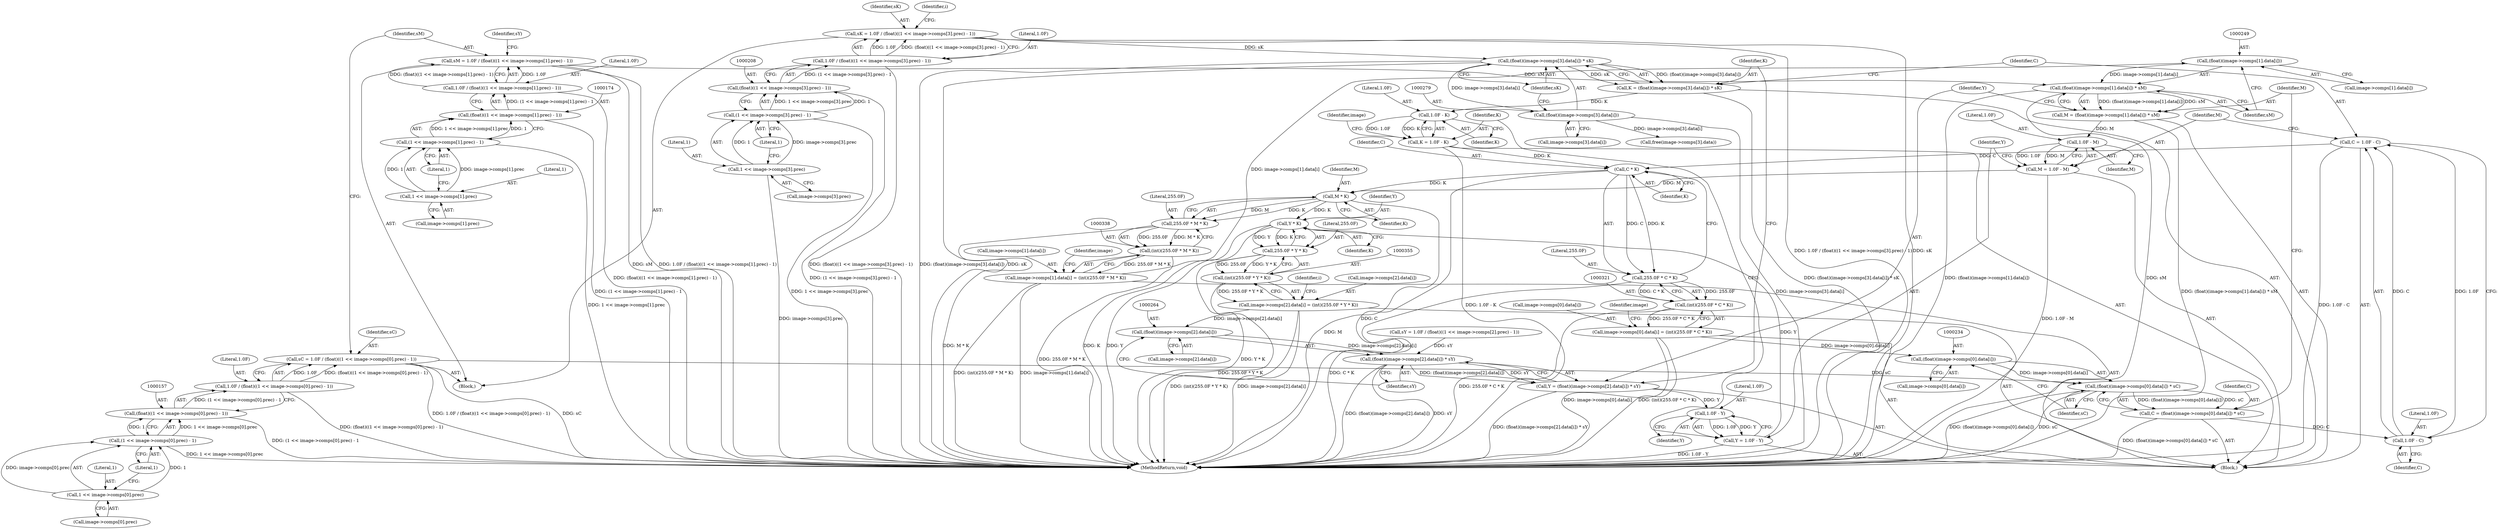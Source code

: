digraph "0_openjpeg_162f6199c0cd3ec1c6c6dc65e41b2faab92b2d91@array" {
"1000248" [label="(Call,(float)(image->comps[1].data[i]))"];
"1000327" [label="(Call,image->comps[1].data[i] = (int)(255.0F * M * K))"];
"1000337" [label="(Call,(int)(255.0F * M * K))"];
"1000339" [label="(Call,255.0F * M * K)"];
"1000341" [label="(Call,M * K)"];
"1000295" [label="(Call,M = 1.0F - M)"];
"1000297" [label="(Call,1.0F - M)"];
"1000245" [label="(Call,M = (float)(image->comps[1].data[i]) * sM)"];
"1000247" [label="(Call,(float)(image->comps[1].data[i]) * sM)"];
"1000248" [label="(Call,(float)(image->comps[1].data[i]))"];
"1000169" [label="(Call,sM = 1.0F / (float)((1 << image->comps[1].prec) - 1))"];
"1000171" [label="(Call,1.0F / (float)((1 << image->comps[1].prec) - 1))"];
"1000173" [label="(Call,(float)((1 << image->comps[1].prec) - 1))"];
"1000175" [label="(Call,(1 << image->comps[1].prec) - 1)"];
"1000176" [label="(Call,1 << image->comps[1].prec)"];
"1000324" [label="(Call,C * K)"];
"1000290" [label="(Call,C = 1.0F - C)"];
"1000292" [label="(Call,1.0F - C)"];
"1000230" [label="(Call,C = (float)(image->comps[0].data[i]) * sC)"];
"1000232" [label="(Call,(float)(image->comps[0].data[i]) * sC)"];
"1000233" [label="(Call,(float)(image->comps[0].data[i]))"];
"1000310" [label="(Call,image->comps[0].data[i] = (int)(255.0F * C * K))"];
"1000320" [label="(Call,(int)(255.0F * C * K))"];
"1000322" [label="(Call,255.0F * C * K)"];
"1000152" [label="(Call,sC = 1.0F / (float)((1 << image->comps[0].prec) - 1))"];
"1000154" [label="(Call,1.0F / (float)((1 << image->comps[0].prec) - 1))"];
"1000156" [label="(Call,(float)((1 << image->comps[0].prec) - 1))"];
"1000158" [label="(Call,(1 << image->comps[0].prec) - 1)"];
"1000159" [label="(Call,1 << image->comps[0].prec)"];
"1000305" [label="(Call,K = 1.0F - K)"];
"1000307" [label="(Call,1.0F - K)"];
"1000275" [label="(Call,K = (float)(image->comps[3].data[i]) * sK)"];
"1000277" [label="(Call,(float)(image->comps[3].data[i]) * sK)"];
"1000278" [label="(Call,(float)(image->comps[3].data[i]))"];
"1000203" [label="(Call,sK = 1.0F / (float)((1 << image->comps[3].prec) - 1))"];
"1000205" [label="(Call,1.0F / (float)((1 << image->comps[3].prec) - 1))"];
"1000207" [label="(Call,(float)((1 << image->comps[3].prec) - 1))"];
"1000209" [label="(Call,(1 << image->comps[3].prec) - 1)"];
"1000210" [label="(Call,1 << image->comps[3].prec)"];
"1000358" [label="(Call,Y * K)"];
"1000356" [label="(Call,255.0F * Y * K)"];
"1000354" [label="(Call,(int)(255.0F * Y * K))"];
"1000344" [label="(Call,image->comps[2].data[i] = (int)(255.0F * Y * K))"];
"1000263" [label="(Call,(float)(image->comps[2].data[i]))"];
"1000262" [label="(Call,(float)(image->comps[2].data[i]) * sY)"];
"1000260" [label="(Call,Y = (float)(image->comps[2].data[i]) * sY)"];
"1000302" [label="(Call,1.0F - Y)"];
"1000300" [label="(Call,Y = 1.0F - Y)"];
"1000204" [label="(Identifier,sK)"];
"1000177" [label="(Literal,1)"];
"1000275" [label="(Call,K = (float)(image->comps[3].data[i]) * sK)"];
"1000359" [label="(Identifier,Y)"];
"1000277" [label="(Call,(float)(image->comps[3].data[i]) * sK)"];
"1000203" [label="(Call,sK = 1.0F / (float)((1 << image->comps[3].prec) - 1))"];
"1000357" [label="(Literal,255.0F)"];
"1000187" [label="(Identifier,sY)"];
"1000250" [label="(Call,image->comps[1].data[i])"];
"1000302" [label="(Call,1.0F - Y)"];
"1000233" [label="(Call,(float)(image->comps[0].data[i]))"];
"1000301" [label="(Identifier,Y)"];
"1000332" [label="(Identifier,image)"];
"1000260" [label="(Call,Y = (float)(image->comps[2].data[i]) * sY)"];
"1000175" [label="(Call,(1 << image->comps[1].prec) - 1)"];
"1000298" [label="(Literal,1.0F)"];
"1000297" [label="(Call,1.0F - M)"];
"1000109" [label="(Block,)"];
"1000325" [label="(Identifier,C)"];
"1000308" [label="(Literal,1.0F)"];
"1000172" [label="(Literal,1.0F)"];
"1000246" [label="(Identifier,M)"];
"1000322" [label="(Call,255.0F * C * K)"];
"1000222" [label="(Identifier,i)"];
"1000339" [label="(Call,255.0F * M * K)"];
"1000185" [label="(Literal,1)"];
"1000209" [label="(Call,(1 << image->comps[3].prec) - 1)"];
"1000173" [label="(Call,(float)((1 << image->comps[1].prec) - 1))"];
"1000361" [label="(Call,free(image->comps[3].data))"];
"1000299" [label="(Identifier,M)"];
"1000265" [label="(Call,image->comps[2].data[i])"];
"1000168" [label="(Literal,1)"];
"1000324" [label="(Call,C * K)"];
"1000152" [label="(Call,sC = 1.0F / (float)((1 << image->comps[0].prec) - 1))"];
"1000212" [label="(Call,image->comps[3].prec)"];
"1000230" [label="(Call,C = (float)(image->comps[0].data[i]) * sC)"];
"1000159" [label="(Call,1 << image->comps[0].prec)"];
"1000261" [label="(Identifier,Y)"];
"1000327" [label="(Call,image->comps[1].data[i] = (int)(255.0F * M * K))"];
"1000341" [label="(Call,M * K)"];
"1000229" [label="(Block,)"];
"1000345" [label="(Call,image->comps[2].data[i])"];
"1000259" [label="(Identifier,sM)"];
"1000235" [label="(Call,image->comps[0].data[i])"];
"1000323" [label="(Literal,255.0F)"];
"1000245" [label="(Call,M = (float)(image->comps[1].data[i]) * sM)"];
"1000326" [label="(Identifier,K)"];
"1000306" [label="(Identifier,K)"];
"1000228" [label="(Identifier,i)"];
"1000153" [label="(Identifier,sC)"];
"1000300" [label="(Call,Y = 1.0F - Y)"];
"1000303" [label="(Literal,1.0F)"];
"1000232" [label="(Call,(float)(image->comps[0].data[i]) * sC)"];
"1000154" [label="(Call,1.0F / (float)((1 << image->comps[0].prec) - 1))"];
"1000448" [label="(MethodReturn,void)"];
"1000305" [label="(Call,K = 1.0F - K)"];
"1000169" [label="(Call,sM = 1.0F / (float)((1 << image->comps[1].prec) - 1))"];
"1000263" [label="(Call,(float)(image->comps[2].data[i]))"];
"1000161" [label="(Call,image->comps[0].prec)"];
"1000291" [label="(Identifier,C)"];
"1000186" [label="(Call,sY = 1.0F / (float)((1 << image->comps[2].prec) - 1))"];
"1000309" [label="(Identifier,K)"];
"1000343" [label="(Identifier,K)"];
"1000342" [label="(Identifier,M)"];
"1000155" [label="(Literal,1.0F)"];
"1000337" [label="(Call,(int)(255.0F * M * K))"];
"1000292" [label="(Call,1.0F - C)"];
"1000315" [label="(Identifier,image)"];
"1000211" [label="(Literal,1)"];
"1000344" [label="(Call,image->comps[2].data[i] = (int)(255.0F * Y * K))"];
"1000248" [label="(Call,(float)(image->comps[1].data[i]))"];
"1000244" [label="(Identifier,sC)"];
"1000176" [label="(Call,1 << image->comps[1].prec)"];
"1000170" [label="(Identifier,sM)"];
"1000290" [label="(Call,C = 1.0F - C)"];
"1000158" [label="(Call,(1 << image->comps[0].prec) - 1)"];
"1000349" [label="(Identifier,image)"];
"1000293" [label="(Literal,1.0F)"];
"1000304" [label="(Identifier,Y)"];
"1000276" [label="(Identifier,K)"];
"1000207" [label="(Call,(float)((1 << image->comps[3].prec) - 1))"];
"1000320" [label="(Call,(int)(255.0F * C * K))"];
"1000262" [label="(Call,(float)(image->comps[2].data[i]) * sY)"];
"1000294" [label="(Identifier,C)"];
"1000289" [label="(Identifier,sK)"];
"1000156" [label="(Call,(float)((1 << image->comps[0].prec) - 1))"];
"1000280" [label="(Call,image->comps[3].data[i])"];
"1000210" [label="(Call,1 << image->comps[3].prec)"];
"1000295" [label="(Call,M = 1.0F - M)"];
"1000296" [label="(Identifier,M)"];
"1000247" [label="(Call,(float)(image->comps[1].data[i]) * sM)"];
"1000354" [label="(Call,(int)(255.0F * Y * K))"];
"1000219" [label="(Literal,1)"];
"1000171" [label="(Call,1.0F / (float)((1 << image->comps[1].prec) - 1))"];
"1000311" [label="(Call,image->comps[0].data[i])"];
"1000178" [label="(Call,image->comps[1].prec)"];
"1000205" [label="(Call,1.0F / (float)((1 << image->comps[3].prec) - 1))"];
"1000328" [label="(Call,image->comps[1].data[i])"];
"1000356" [label="(Call,255.0F * Y * K)"];
"1000358" [label="(Call,Y * K)"];
"1000231" [label="(Identifier,C)"];
"1000206" [label="(Literal,1.0F)"];
"1000340" [label="(Literal,255.0F)"];
"1000360" [label="(Identifier,K)"];
"1000278" [label="(Call,(float)(image->comps[3].data[i]))"];
"1000160" [label="(Literal,1)"];
"1000307" [label="(Call,1.0F - K)"];
"1000274" [label="(Identifier,sY)"];
"1000310" [label="(Call,image->comps[0].data[i] = (int)(255.0F * C * K))"];
"1000248" -> "1000247"  [label="AST: "];
"1000248" -> "1000250"  [label="CFG: "];
"1000249" -> "1000248"  [label="AST: "];
"1000250" -> "1000248"  [label="AST: "];
"1000259" -> "1000248"  [label="CFG: "];
"1000248" -> "1000247"  [label="DDG: image->comps[1].data[i]"];
"1000327" -> "1000248"  [label="DDG: image->comps[1].data[i]"];
"1000327" -> "1000229"  [label="AST: "];
"1000327" -> "1000337"  [label="CFG: "];
"1000328" -> "1000327"  [label="AST: "];
"1000337" -> "1000327"  [label="AST: "];
"1000349" -> "1000327"  [label="CFG: "];
"1000327" -> "1000448"  [label="DDG: image->comps[1].data[i]"];
"1000327" -> "1000448"  [label="DDG: (int)(255.0F * M * K)"];
"1000337" -> "1000327"  [label="DDG: 255.0F * M * K"];
"1000337" -> "1000339"  [label="CFG: "];
"1000338" -> "1000337"  [label="AST: "];
"1000339" -> "1000337"  [label="AST: "];
"1000337" -> "1000448"  [label="DDG: 255.0F * M * K"];
"1000339" -> "1000337"  [label="DDG: 255.0F"];
"1000339" -> "1000337"  [label="DDG: M * K"];
"1000339" -> "1000341"  [label="CFG: "];
"1000340" -> "1000339"  [label="AST: "];
"1000341" -> "1000339"  [label="AST: "];
"1000339" -> "1000448"  [label="DDG: M * K"];
"1000341" -> "1000339"  [label="DDG: M"];
"1000341" -> "1000339"  [label="DDG: K"];
"1000341" -> "1000343"  [label="CFG: "];
"1000342" -> "1000341"  [label="AST: "];
"1000343" -> "1000341"  [label="AST: "];
"1000341" -> "1000448"  [label="DDG: M"];
"1000295" -> "1000341"  [label="DDG: M"];
"1000324" -> "1000341"  [label="DDG: K"];
"1000341" -> "1000358"  [label="DDG: K"];
"1000295" -> "1000229"  [label="AST: "];
"1000295" -> "1000297"  [label="CFG: "];
"1000296" -> "1000295"  [label="AST: "];
"1000297" -> "1000295"  [label="AST: "];
"1000301" -> "1000295"  [label="CFG: "];
"1000295" -> "1000448"  [label="DDG: 1.0F - M"];
"1000297" -> "1000295"  [label="DDG: 1.0F"];
"1000297" -> "1000295"  [label="DDG: M"];
"1000297" -> "1000299"  [label="CFG: "];
"1000298" -> "1000297"  [label="AST: "];
"1000299" -> "1000297"  [label="AST: "];
"1000245" -> "1000297"  [label="DDG: M"];
"1000245" -> "1000229"  [label="AST: "];
"1000245" -> "1000247"  [label="CFG: "];
"1000246" -> "1000245"  [label="AST: "];
"1000247" -> "1000245"  [label="AST: "];
"1000261" -> "1000245"  [label="CFG: "];
"1000245" -> "1000448"  [label="DDG: (float)(image->comps[1].data[i]) * sM"];
"1000247" -> "1000245"  [label="DDG: (float)(image->comps[1].data[i])"];
"1000247" -> "1000245"  [label="DDG: sM"];
"1000247" -> "1000259"  [label="CFG: "];
"1000259" -> "1000247"  [label="AST: "];
"1000247" -> "1000448"  [label="DDG: sM"];
"1000247" -> "1000448"  [label="DDG: (float)(image->comps[1].data[i])"];
"1000169" -> "1000247"  [label="DDG: sM"];
"1000169" -> "1000109"  [label="AST: "];
"1000169" -> "1000171"  [label="CFG: "];
"1000170" -> "1000169"  [label="AST: "];
"1000171" -> "1000169"  [label="AST: "];
"1000187" -> "1000169"  [label="CFG: "];
"1000169" -> "1000448"  [label="DDG: 1.0F / (float)((1 << image->comps[1].prec) - 1)"];
"1000169" -> "1000448"  [label="DDG: sM"];
"1000171" -> "1000169"  [label="DDG: 1.0F"];
"1000171" -> "1000169"  [label="DDG: (float)((1 << image->comps[1].prec) - 1)"];
"1000171" -> "1000173"  [label="CFG: "];
"1000172" -> "1000171"  [label="AST: "];
"1000173" -> "1000171"  [label="AST: "];
"1000171" -> "1000448"  [label="DDG: (float)((1 << image->comps[1].prec) - 1)"];
"1000173" -> "1000171"  [label="DDG: (1 << image->comps[1].prec) - 1"];
"1000173" -> "1000175"  [label="CFG: "];
"1000174" -> "1000173"  [label="AST: "];
"1000175" -> "1000173"  [label="AST: "];
"1000173" -> "1000448"  [label="DDG: (1 << image->comps[1].prec) - 1"];
"1000175" -> "1000173"  [label="DDG: 1 << image->comps[1].prec"];
"1000175" -> "1000173"  [label="DDG: 1"];
"1000175" -> "1000185"  [label="CFG: "];
"1000176" -> "1000175"  [label="AST: "];
"1000185" -> "1000175"  [label="AST: "];
"1000175" -> "1000448"  [label="DDG: 1 << image->comps[1].prec"];
"1000176" -> "1000175"  [label="DDG: 1"];
"1000176" -> "1000175"  [label="DDG: image->comps[1].prec"];
"1000176" -> "1000178"  [label="CFG: "];
"1000177" -> "1000176"  [label="AST: "];
"1000178" -> "1000176"  [label="AST: "];
"1000185" -> "1000176"  [label="CFG: "];
"1000324" -> "1000322"  [label="AST: "];
"1000324" -> "1000326"  [label="CFG: "];
"1000325" -> "1000324"  [label="AST: "];
"1000326" -> "1000324"  [label="AST: "];
"1000322" -> "1000324"  [label="CFG: "];
"1000324" -> "1000448"  [label="DDG: C"];
"1000324" -> "1000322"  [label="DDG: C"];
"1000324" -> "1000322"  [label="DDG: K"];
"1000290" -> "1000324"  [label="DDG: C"];
"1000305" -> "1000324"  [label="DDG: K"];
"1000290" -> "1000229"  [label="AST: "];
"1000290" -> "1000292"  [label="CFG: "];
"1000291" -> "1000290"  [label="AST: "];
"1000292" -> "1000290"  [label="AST: "];
"1000296" -> "1000290"  [label="CFG: "];
"1000290" -> "1000448"  [label="DDG: 1.0F - C"];
"1000292" -> "1000290"  [label="DDG: 1.0F"];
"1000292" -> "1000290"  [label="DDG: C"];
"1000292" -> "1000294"  [label="CFG: "];
"1000293" -> "1000292"  [label="AST: "];
"1000294" -> "1000292"  [label="AST: "];
"1000230" -> "1000292"  [label="DDG: C"];
"1000230" -> "1000229"  [label="AST: "];
"1000230" -> "1000232"  [label="CFG: "];
"1000231" -> "1000230"  [label="AST: "];
"1000232" -> "1000230"  [label="AST: "];
"1000246" -> "1000230"  [label="CFG: "];
"1000230" -> "1000448"  [label="DDG: (float)(image->comps[0].data[i]) * sC"];
"1000232" -> "1000230"  [label="DDG: (float)(image->comps[0].data[i])"];
"1000232" -> "1000230"  [label="DDG: sC"];
"1000232" -> "1000244"  [label="CFG: "];
"1000233" -> "1000232"  [label="AST: "];
"1000244" -> "1000232"  [label="AST: "];
"1000232" -> "1000448"  [label="DDG: (float)(image->comps[0].data[i])"];
"1000232" -> "1000448"  [label="DDG: sC"];
"1000233" -> "1000232"  [label="DDG: image->comps[0].data[i]"];
"1000152" -> "1000232"  [label="DDG: sC"];
"1000233" -> "1000235"  [label="CFG: "];
"1000234" -> "1000233"  [label="AST: "];
"1000235" -> "1000233"  [label="AST: "];
"1000244" -> "1000233"  [label="CFG: "];
"1000310" -> "1000233"  [label="DDG: image->comps[0].data[i]"];
"1000310" -> "1000229"  [label="AST: "];
"1000310" -> "1000320"  [label="CFG: "];
"1000311" -> "1000310"  [label="AST: "];
"1000320" -> "1000310"  [label="AST: "];
"1000332" -> "1000310"  [label="CFG: "];
"1000310" -> "1000448"  [label="DDG: image->comps[0].data[i]"];
"1000310" -> "1000448"  [label="DDG: (int)(255.0F * C * K)"];
"1000320" -> "1000310"  [label="DDG: 255.0F * C * K"];
"1000320" -> "1000322"  [label="CFG: "];
"1000321" -> "1000320"  [label="AST: "];
"1000322" -> "1000320"  [label="AST: "];
"1000320" -> "1000448"  [label="DDG: 255.0F * C * K"];
"1000322" -> "1000320"  [label="DDG: 255.0F"];
"1000322" -> "1000320"  [label="DDG: C * K"];
"1000323" -> "1000322"  [label="AST: "];
"1000322" -> "1000448"  [label="DDG: C * K"];
"1000152" -> "1000109"  [label="AST: "];
"1000152" -> "1000154"  [label="CFG: "];
"1000153" -> "1000152"  [label="AST: "];
"1000154" -> "1000152"  [label="AST: "];
"1000170" -> "1000152"  [label="CFG: "];
"1000152" -> "1000448"  [label="DDG: sC"];
"1000152" -> "1000448"  [label="DDG: 1.0F / (float)((1 << image->comps[0].prec) - 1)"];
"1000154" -> "1000152"  [label="DDG: 1.0F"];
"1000154" -> "1000152"  [label="DDG: (float)((1 << image->comps[0].prec) - 1)"];
"1000154" -> "1000156"  [label="CFG: "];
"1000155" -> "1000154"  [label="AST: "];
"1000156" -> "1000154"  [label="AST: "];
"1000154" -> "1000448"  [label="DDG: (float)((1 << image->comps[0].prec) - 1)"];
"1000156" -> "1000154"  [label="DDG: (1 << image->comps[0].prec) - 1"];
"1000156" -> "1000158"  [label="CFG: "];
"1000157" -> "1000156"  [label="AST: "];
"1000158" -> "1000156"  [label="AST: "];
"1000156" -> "1000448"  [label="DDG: (1 << image->comps[0].prec) - 1"];
"1000158" -> "1000156"  [label="DDG: 1 << image->comps[0].prec"];
"1000158" -> "1000156"  [label="DDG: 1"];
"1000158" -> "1000168"  [label="CFG: "];
"1000159" -> "1000158"  [label="AST: "];
"1000168" -> "1000158"  [label="AST: "];
"1000158" -> "1000448"  [label="DDG: 1 << image->comps[0].prec"];
"1000159" -> "1000158"  [label="DDG: 1"];
"1000159" -> "1000158"  [label="DDG: image->comps[0].prec"];
"1000159" -> "1000161"  [label="CFG: "];
"1000160" -> "1000159"  [label="AST: "];
"1000161" -> "1000159"  [label="AST: "];
"1000168" -> "1000159"  [label="CFG: "];
"1000305" -> "1000229"  [label="AST: "];
"1000305" -> "1000307"  [label="CFG: "];
"1000306" -> "1000305"  [label="AST: "];
"1000307" -> "1000305"  [label="AST: "];
"1000315" -> "1000305"  [label="CFG: "];
"1000305" -> "1000448"  [label="DDG: 1.0F - K"];
"1000307" -> "1000305"  [label="DDG: 1.0F"];
"1000307" -> "1000305"  [label="DDG: K"];
"1000307" -> "1000309"  [label="CFG: "];
"1000308" -> "1000307"  [label="AST: "];
"1000309" -> "1000307"  [label="AST: "];
"1000275" -> "1000307"  [label="DDG: K"];
"1000275" -> "1000229"  [label="AST: "];
"1000275" -> "1000277"  [label="CFG: "];
"1000276" -> "1000275"  [label="AST: "];
"1000277" -> "1000275"  [label="AST: "];
"1000291" -> "1000275"  [label="CFG: "];
"1000275" -> "1000448"  [label="DDG: (float)(image->comps[3].data[i]) * sK"];
"1000277" -> "1000275"  [label="DDG: (float)(image->comps[3].data[i])"];
"1000277" -> "1000275"  [label="DDG: sK"];
"1000277" -> "1000289"  [label="CFG: "];
"1000278" -> "1000277"  [label="AST: "];
"1000289" -> "1000277"  [label="AST: "];
"1000277" -> "1000448"  [label="DDG: sK"];
"1000277" -> "1000448"  [label="DDG: (float)(image->comps[3].data[i])"];
"1000278" -> "1000277"  [label="DDG: image->comps[3].data[i]"];
"1000203" -> "1000277"  [label="DDG: sK"];
"1000278" -> "1000280"  [label="CFG: "];
"1000279" -> "1000278"  [label="AST: "];
"1000280" -> "1000278"  [label="AST: "];
"1000289" -> "1000278"  [label="CFG: "];
"1000278" -> "1000448"  [label="DDG: image->comps[3].data[i]"];
"1000278" -> "1000361"  [label="DDG: image->comps[3].data[i]"];
"1000203" -> "1000109"  [label="AST: "];
"1000203" -> "1000205"  [label="CFG: "];
"1000204" -> "1000203"  [label="AST: "];
"1000205" -> "1000203"  [label="AST: "];
"1000222" -> "1000203"  [label="CFG: "];
"1000203" -> "1000448"  [label="DDG: 1.0F / (float)((1 << image->comps[3].prec) - 1)"];
"1000203" -> "1000448"  [label="DDG: sK"];
"1000205" -> "1000203"  [label="DDG: 1.0F"];
"1000205" -> "1000203"  [label="DDG: (float)((1 << image->comps[3].prec) - 1)"];
"1000205" -> "1000207"  [label="CFG: "];
"1000206" -> "1000205"  [label="AST: "];
"1000207" -> "1000205"  [label="AST: "];
"1000205" -> "1000448"  [label="DDG: (float)((1 << image->comps[3].prec) - 1)"];
"1000207" -> "1000205"  [label="DDG: (1 << image->comps[3].prec) - 1"];
"1000207" -> "1000209"  [label="CFG: "];
"1000208" -> "1000207"  [label="AST: "];
"1000209" -> "1000207"  [label="AST: "];
"1000207" -> "1000448"  [label="DDG: (1 << image->comps[3].prec) - 1"];
"1000209" -> "1000207"  [label="DDG: 1 << image->comps[3].prec"];
"1000209" -> "1000207"  [label="DDG: 1"];
"1000209" -> "1000219"  [label="CFG: "];
"1000210" -> "1000209"  [label="AST: "];
"1000219" -> "1000209"  [label="AST: "];
"1000209" -> "1000448"  [label="DDG: 1 << image->comps[3].prec"];
"1000210" -> "1000209"  [label="DDG: 1"];
"1000210" -> "1000209"  [label="DDG: image->comps[3].prec"];
"1000210" -> "1000212"  [label="CFG: "];
"1000211" -> "1000210"  [label="AST: "];
"1000212" -> "1000210"  [label="AST: "];
"1000219" -> "1000210"  [label="CFG: "];
"1000210" -> "1000448"  [label="DDG: image->comps[3].prec"];
"1000358" -> "1000356"  [label="AST: "];
"1000358" -> "1000360"  [label="CFG: "];
"1000359" -> "1000358"  [label="AST: "];
"1000360" -> "1000358"  [label="AST: "];
"1000356" -> "1000358"  [label="CFG: "];
"1000358" -> "1000448"  [label="DDG: K"];
"1000358" -> "1000448"  [label="DDG: Y"];
"1000358" -> "1000356"  [label="DDG: Y"];
"1000358" -> "1000356"  [label="DDG: K"];
"1000300" -> "1000358"  [label="DDG: Y"];
"1000356" -> "1000354"  [label="AST: "];
"1000357" -> "1000356"  [label="AST: "];
"1000354" -> "1000356"  [label="CFG: "];
"1000356" -> "1000448"  [label="DDG: Y * K"];
"1000356" -> "1000354"  [label="DDG: 255.0F"];
"1000356" -> "1000354"  [label="DDG: Y * K"];
"1000354" -> "1000344"  [label="AST: "];
"1000355" -> "1000354"  [label="AST: "];
"1000344" -> "1000354"  [label="CFG: "];
"1000354" -> "1000448"  [label="DDG: 255.0F * Y * K"];
"1000354" -> "1000344"  [label="DDG: 255.0F * Y * K"];
"1000344" -> "1000229"  [label="AST: "];
"1000345" -> "1000344"  [label="AST: "];
"1000228" -> "1000344"  [label="CFG: "];
"1000344" -> "1000448"  [label="DDG: image->comps[2].data[i]"];
"1000344" -> "1000448"  [label="DDG: (int)(255.0F * Y * K)"];
"1000344" -> "1000263"  [label="DDG: image->comps[2].data[i]"];
"1000263" -> "1000262"  [label="AST: "];
"1000263" -> "1000265"  [label="CFG: "];
"1000264" -> "1000263"  [label="AST: "];
"1000265" -> "1000263"  [label="AST: "];
"1000274" -> "1000263"  [label="CFG: "];
"1000263" -> "1000262"  [label="DDG: image->comps[2].data[i]"];
"1000262" -> "1000260"  [label="AST: "];
"1000262" -> "1000274"  [label="CFG: "];
"1000274" -> "1000262"  [label="AST: "];
"1000260" -> "1000262"  [label="CFG: "];
"1000262" -> "1000448"  [label="DDG: sY"];
"1000262" -> "1000448"  [label="DDG: (float)(image->comps[2].data[i])"];
"1000262" -> "1000260"  [label="DDG: (float)(image->comps[2].data[i])"];
"1000262" -> "1000260"  [label="DDG: sY"];
"1000186" -> "1000262"  [label="DDG: sY"];
"1000260" -> "1000229"  [label="AST: "];
"1000261" -> "1000260"  [label="AST: "];
"1000276" -> "1000260"  [label="CFG: "];
"1000260" -> "1000448"  [label="DDG: (float)(image->comps[2].data[i]) * sY"];
"1000260" -> "1000302"  [label="DDG: Y"];
"1000302" -> "1000300"  [label="AST: "];
"1000302" -> "1000304"  [label="CFG: "];
"1000303" -> "1000302"  [label="AST: "];
"1000304" -> "1000302"  [label="AST: "];
"1000300" -> "1000302"  [label="CFG: "];
"1000302" -> "1000300"  [label="DDG: 1.0F"];
"1000302" -> "1000300"  [label="DDG: Y"];
"1000300" -> "1000229"  [label="AST: "];
"1000301" -> "1000300"  [label="AST: "];
"1000306" -> "1000300"  [label="CFG: "];
"1000300" -> "1000448"  [label="DDG: 1.0F - Y"];
}
